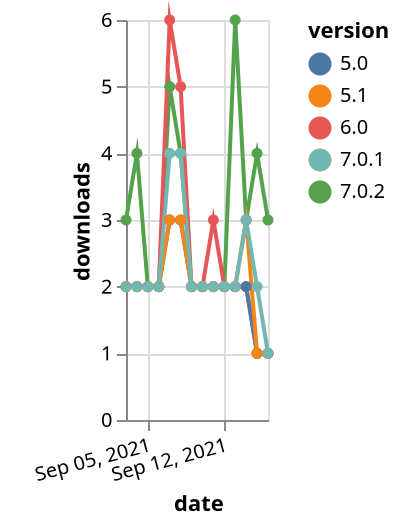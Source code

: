 {"$schema": "https://vega.github.io/schema/vega-lite/v5.json", "description": "A simple bar chart with embedded data.", "data": {"values": [{"date": "2021-09-03", "total": 236, "delta": 3, "version": "7.0.2"}, {"date": "2021-09-04", "total": 240, "delta": 4, "version": "7.0.2"}, {"date": "2021-09-05", "total": 242, "delta": 2, "version": "7.0.2"}, {"date": "2021-09-06", "total": 244, "delta": 2, "version": "7.0.2"}, {"date": "2021-09-07", "total": 249, "delta": 5, "version": "7.0.2"}, {"date": "2021-09-08", "total": 253, "delta": 4, "version": "7.0.2"}, {"date": "2021-09-09", "total": 255, "delta": 2, "version": "7.0.2"}, {"date": "2021-09-10", "total": 257, "delta": 2, "version": "7.0.2"}, {"date": "2021-09-11", "total": 259, "delta": 2, "version": "7.0.2"}, {"date": "2021-09-12", "total": 261, "delta": 2, "version": "7.0.2"}, {"date": "2021-09-13", "total": 267, "delta": 6, "version": "7.0.2"}, {"date": "2021-09-14", "total": 270, "delta": 3, "version": "7.0.2"}, {"date": "2021-09-15", "total": 274, "delta": 4, "version": "7.0.2"}, {"date": "2021-09-16", "total": 277, "delta": 3, "version": "7.0.2"}, {"date": "2021-09-03", "total": 1767, "delta": 2, "version": "6.0"}, {"date": "2021-09-04", "total": 1769, "delta": 2, "version": "6.0"}, {"date": "2021-09-05", "total": 1771, "delta": 2, "version": "6.0"}, {"date": "2021-09-06", "total": 1773, "delta": 2, "version": "6.0"}, {"date": "2021-09-07", "total": 1779, "delta": 6, "version": "6.0"}, {"date": "2021-09-08", "total": 1784, "delta": 5, "version": "6.0"}, {"date": "2021-09-09", "total": 1786, "delta": 2, "version": "6.0"}, {"date": "2021-09-10", "total": 1788, "delta": 2, "version": "6.0"}, {"date": "2021-09-11", "total": 1791, "delta": 3, "version": "6.0"}, {"date": "2021-09-12", "total": 1793, "delta": 2, "version": "6.0"}, {"date": "2021-09-13", "total": 1795, "delta": 2, "version": "6.0"}, {"date": "2021-09-14", "total": 1797, "delta": 2, "version": "6.0"}, {"date": "2021-09-15", "total": 1798, "delta": 1, "version": "6.0"}, {"date": "2021-09-16", "total": 1799, "delta": 1, "version": "6.0"}, {"date": "2021-09-03", "total": 2390, "delta": 2, "version": "5.0"}, {"date": "2021-09-04", "total": 2392, "delta": 2, "version": "5.0"}, {"date": "2021-09-05", "total": 2394, "delta": 2, "version": "5.0"}, {"date": "2021-09-06", "total": 2396, "delta": 2, "version": "5.0"}, {"date": "2021-09-07", "total": 2399, "delta": 3, "version": "5.0"}, {"date": "2021-09-08", "total": 2402, "delta": 3, "version": "5.0"}, {"date": "2021-09-09", "total": 2404, "delta": 2, "version": "5.0"}, {"date": "2021-09-10", "total": 2406, "delta": 2, "version": "5.0"}, {"date": "2021-09-11", "total": 2408, "delta": 2, "version": "5.0"}, {"date": "2021-09-12", "total": 2410, "delta": 2, "version": "5.0"}, {"date": "2021-09-13", "total": 2412, "delta": 2, "version": "5.0"}, {"date": "2021-09-14", "total": 2414, "delta": 2, "version": "5.0"}, {"date": "2021-09-15", "total": 2415, "delta": 1, "version": "5.0"}, {"date": "2021-09-16", "total": 2416, "delta": 1, "version": "5.0"}, {"date": "2021-09-03", "total": 2726, "delta": 2, "version": "5.1"}, {"date": "2021-09-04", "total": 2728, "delta": 2, "version": "5.1"}, {"date": "2021-09-05", "total": 2730, "delta": 2, "version": "5.1"}, {"date": "2021-09-06", "total": 2732, "delta": 2, "version": "5.1"}, {"date": "2021-09-07", "total": 2735, "delta": 3, "version": "5.1"}, {"date": "2021-09-08", "total": 2738, "delta": 3, "version": "5.1"}, {"date": "2021-09-09", "total": 2740, "delta": 2, "version": "5.1"}, {"date": "2021-09-10", "total": 2742, "delta": 2, "version": "5.1"}, {"date": "2021-09-11", "total": 2744, "delta": 2, "version": "5.1"}, {"date": "2021-09-12", "total": 2746, "delta": 2, "version": "5.1"}, {"date": "2021-09-13", "total": 2748, "delta": 2, "version": "5.1"}, {"date": "2021-09-14", "total": 2751, "delta": 3, "version": "5.1"}, {"date": "2021-09-15", "total": 2752, "delta": 1, "version": "5.1"}, {"date": "2021-09-16", "total": 2753, "delta": 1, "version": "5.1"}, {"date": "2021-09-03", "total": 839, "delta": 2, "version": "7.0.1"}, {"date": "2021-09-04", "total": 841, "delta": 2, "version": "7.0.1"}, {"date": "2021-09-05", "total": 843, "delta": 2, "version": "7.0.1"}, {"date": "2021-09-06", "total": 845, "delta": 2, "version": "7.0.1"}, {"date": "2021-09-07", "total": 849, "delta": 4, "version": "7.0.1"}, {"date": "2021-09-08", "total": 853, "delta": 4, "version": "7.0.1"}, {"date": "2021-09-09", "total": 855, "delta": 2, "version": "7.0.1"}, {"date": "2021-09-10", "total": 857, "delta": 2, "version": "7.0.1"}, {"date": "2021-09-11", "total": 859, "delta": 2, "version": "7.0.1"}, {"date": "2021-09-12", "total": 861, "delta": 2, "version": "7.0.1"}, {"date": "2021-09-13", "total": 863, "delta": 2, "version": "7.0.1"}, {"date": "2021-09-14", "total": 866, "delta": 3, "version": "7.0.1"}, {"date": "2021-09-15", "total": 868, "delta": 2, "version": "7.0.1"}, {"date": "2021-09-16", "total": 869, "delta": 1, "version": "7.0.1"}]}, "width": "container", "mark": {"type": "line", "point": {"filled": true}}, "encoding": {"x": {"field": "date", "type": "temporal", "timeUnit": "yearmonthdate", "title": "date", "axis": {"labelAngle": -15}}, "y": {"field": "delta", "type": "quantitative", "title": "downloads"}, "color": {"field": "version", "type": "nominal"}, "tooltip": {"field": "delta"}}}
